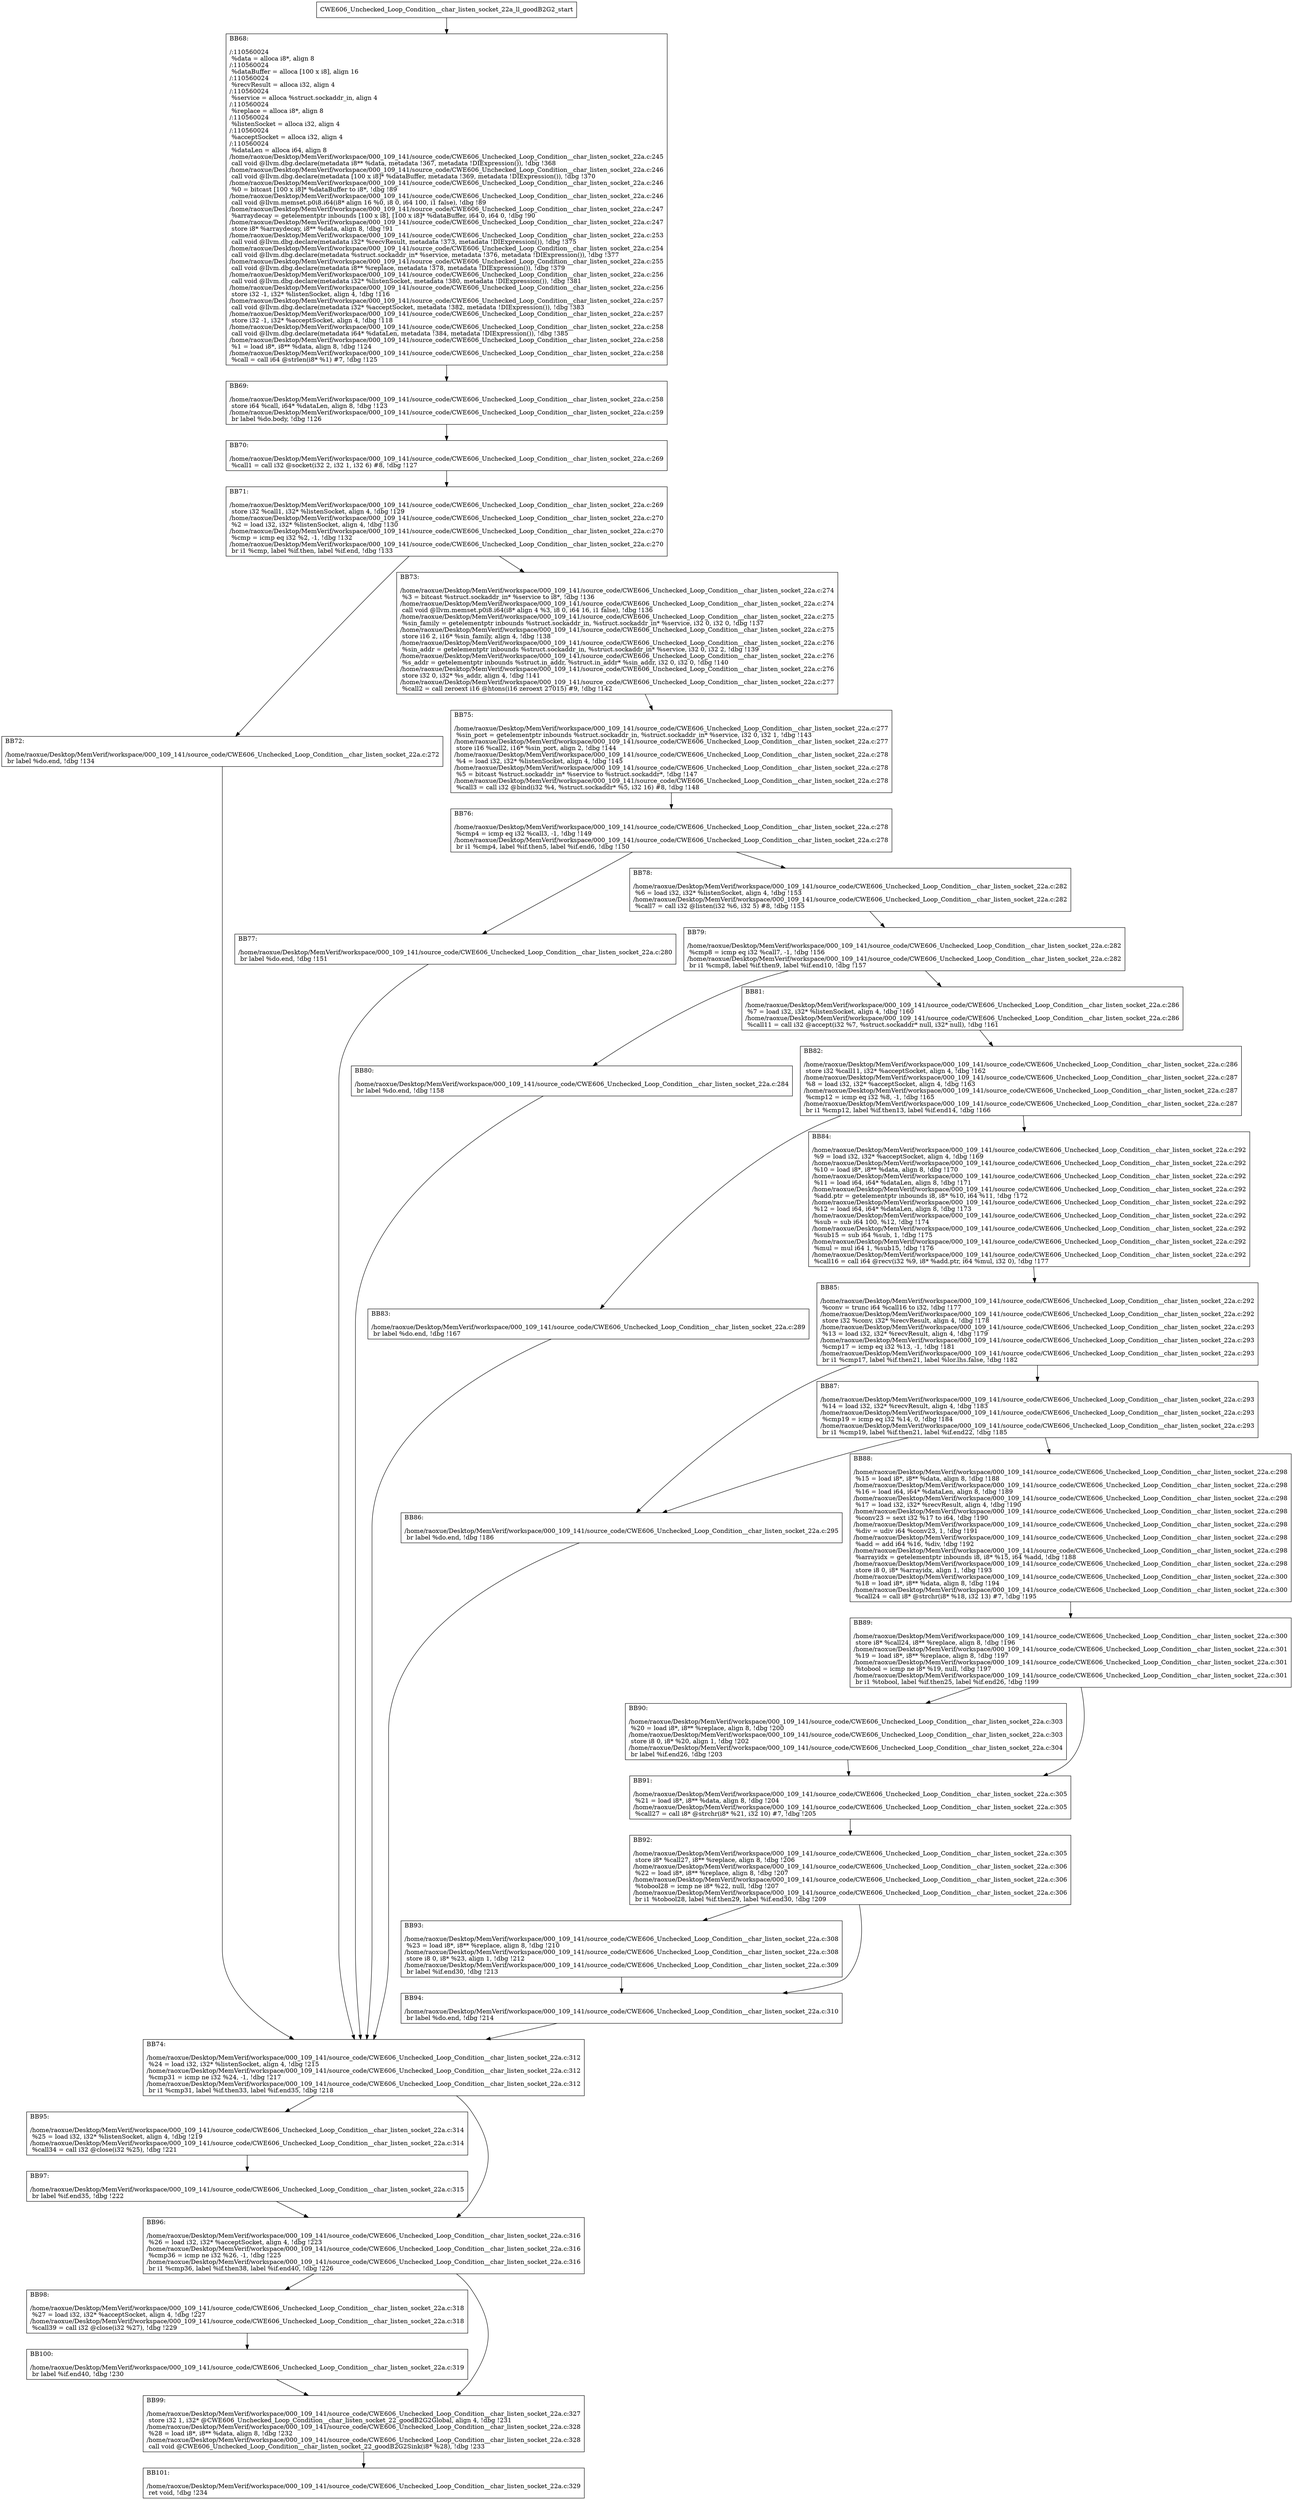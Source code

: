 digraph "CFG for'CWE606_Unchecked_Loop_Condition__char_listen_socket_22a_ll_goodB2G2' function" {
	BBCWE606_Unchecked_Loop_Condition__char_listen_socket_22a_ll_goodB2G2_start[shape=record,label="{CWE606_Unchecked_Loop_Condition__char_listen_socket_22a_ll_goodB2G2_start}"];
	BBCWE606_Unchecked_Loop_Condition__char_listen_socket_22a_ll_goodB2G2_start-> CWE606_Unchecked_Loop_Condition__char_listen_socket_22a_ll_goodB2G2BB68;
	CWE606_Unchecked_Loop_Condition__char_listen_socket_22a_ll_goodB2G2BB68 [shape=record, label="{BB68:\l\l/:110560024\l
  %data = alloca i8*, align 8\l
/:110560024\l
  %dataBuffer = alloca [100 x i8], align 16\l
/:110560024\l
  %recvResult = alloca i32, align 4\l
/:110560024\l
  %service = alloca %struct.sockaddr_in, align 4\l
/:110560024\l
  %replace = alloca i8*, align 8\l
/:110560024\l
  %listenSocket = alloca i32, align 4\l
/:110560024\l
  %acceptSocket = alloca i32, align 4\l
/:110560024\l
  %dataLen = alloca i64, align 8\l
/home/raoxue/Desktop/MemVerif/workspace/000_109_141/source_code/CWE606_Unchecked_Loop_Condition__char_listen_socket_22a.c:245\l
  call void @llvm.dbg.declare(metadata i8** %data, metadata !367, metadata !DIExpression()), !dbg !368\l
/home/raoxue/Desktop/MemVerif/workspace/000_109_141/source_code/CWE606_Unchecked_Loop_Condition__char_listen_socket_22a.c:246\l
  call void @llvm.dbg.declare(metadata [100 x i8]* %dataBuffer, metadata !369, metadata !DIExpression()), !dbg !370\l
/home/raoxue/Desktop/MemVerif/workspace/000_109_141/source_code/CWE606_Unchecked_Loop_Condition__char_listen_socket_22a.c:246\l
  %0 = bitcast [100 x i8]* %dataBuffer to i8*, !dbg !89\l
/home/raoxue/Desktop/MemVerif/workspace/000_109_141/source_code/CWE606_Unchecked_Loop_Condition__char_listen_socket_22a.c:246\l
  call void @llvm.memset.p0i8.i64(i8* align 16 %0, i8 0, i64 100, i1 false), !dbg !89\l
/home/raoxue/Desktop/MemVerif/workspace/000_109_141/source_code/CWE606_Unchecked_Loop_Condition__char_listen_socket_22a.c:247\l
  %arraydecay = getelementptr inbounds [100 x i8], [100 x i8]* %dataBuffer, i64 0, i64 0, !dbg !90\l
/home/raoxue/Desktop/MemVerif/workspace/000_109_141/source_code/CWE606_Unchecked_Loop_Condition__char_listen_socket_22a.c:247\l
  store i8* %arraydecay, i8** %data, align 8, !dbg !91\l
/home/raoxue/Desktop/MemVerif/workspace/000_109_141/source_code/CWE606_Unchecked_Loop_Condition__char_listen_socket_22a.c:253\l
  call void @llvm.dbg.declare(metadata i32* %recvResult, metadata !373, metadata !DIExpression()), !dbg !375\l
/home/raoxue/Desktop/MemVerif/workspace/000_109_141/source_code/CWE606_Unchecked_Loop_Condition__char_listen_socket_22a.c:254\l
  call void @llvm.dbg.declare(metadata %struct.sockaddr_in* %service, metadata !376, metadata !DIExpression()), !dbg !377\l
/home/raoxue/Desktop/MemVerif/workspace/000_109_141/source_code/CWE606_Unchecked_Loop_Condition__char_listen_socket_22a.c:255\l
  call void @llvm.dbg.declare(metadata i8** %replace, metadata !378, metadata !DIExpression()), !dbg !379\l
/home/raoxue/Desktop/MemVerif/workspace/000_109_141/source_code/CWE606_Unchecked_Loop_Condition__char_listen_socket_22a.c:256\l
  call void @llvm.dbg.declare(metadata i32* %listenSocket, metadata !380, metadata !DIExpression()), !dbg !381\l
/home/raoxue/Desktop/MemVerif/workspace/000_109_141/source_code/CWE606_Unchecked_Loop_Condition__char_listen_socket_22a.c:256\l
  store i32 -1, i32* %listenSocket, align 4, !dbg !116\l
/home/raoxue/Desktop/MemVerif/workspace/000_109_141/source_code/CWE606_Unchecked_Loop_Condition__char_listen_socket_22a.c:257\l
  call void @llvm.dbg.declare(metadata i32* %acceptSocket, metadata !382, metadata !DIExpression()), !dbg !383\l
/home/raoxue/Desktop/MemVerif/workspace/000_109_141/source_code/CWE606_Unchecked_Loop_Condition__char_listen_socket_22a.c:257\l
  store i32 -1, i32* %acceptSocket, align 4, !dbg !118\l
/home/raoxue/Desktop/MemVerif/workspace/000_109_141/source_code/CWE606_Unchecked_Loop_Condition__char_listen_socket_22a.c:258\l
  call void @llvm.dbg.declare(metadata i64* %dataLen, metadata !384, metadata !DIExpression()), !dbg !385\l
/home/raoxue/Desktop/MemVerif/workspace/000_109_141/source_code/CWE606_Unchecked_Loop_Condition__char_listen_socket_22a.c:258\l
  %1 = load i8*, i8** %data, align 8, !dbg !124\l
/home/raoxue/Desktop/MemVerif/workspace/000_109_141/source_code/CWE606_Unchecked_Loop_Condition__char_listen_socket_22a.c:258\l
  %call = call i64 @strlen(i8* %1) #7, !dbg !125\l
}"];
	CWE606_Unchecked_Loop_Condition__char_listen_socket_22a_ll_goodB2G2BB68-> CWE606_Unchecked_Loop_Condition__char_listen_socket_22a_ll_goodB2G2BB69;
	CWE606_Unchecked_Loop_Condition__char_listen_socket_22a_ll_goodB2G2BB69 [shape=record, label="{BB69:\l\l/home/raoxue/Desktop/MemVerif/workspace/000_109_141/source_code/CWE606_Unchecked_Loop_Condition__char_listen_socket_22a.c:258\l
  store i64 %call, i64* %dataLen, align 8, !dbg !123\l
/home/raoxue/Desktop/MemVerif/workspace/000_109_141/source_code/CWE606_Unchecked_Loop_Condition__char_listen_socket_22a.c:259\l
  br label %do.body, !dbg !126\l
}"];
	CWE606_Unchecked_Loop_Condition__char_listen_socket_22a_ll_goodB2G2BB69-> CWE606_Unchecked_Loop_Condition__char_listen_socket_22a_ll_goodB2G2BB70;
	CWE606_Unchecked_Loop_Condition__char_listen_socket_22a_ll_goodB2G2BB70 [shape=record, label="{BB70:\l\l/home/raoxue/Desktop/MemVerif/workspace/000_109_141/source_code/CWE606_Unchecked_Loop_Condition__char_listen_socket_22a.c:269\l
  %call1 = call i32 @socket(i32 2, i32 1, i32 6) #8, !dbg !127\l
}"];
	CWE606_Unchecked_Loop_Condition__char_listen_socket_22a_ll_goodB2G2BB70-> CWE606_Unchecked_Loop_Condition__char_listen_socket_22a_ll_goodB2G2BB71;
	CWE606_Unchecked_Loop_Condition__char_listen_socket_22a_ll_goodB2G2BB71 [shape=record, label="{BB71:\l\l/home/raoxue/Desktop/MemVerif/workspace/000_109_141/source_code/CWE606_Unchecked_Loop_Condition__char_listen_socket_22a.c:269\l
  store i32 %call1, i32* %listenSocket, align 4, !dbg !129\l
/home/raoxue/Desktop/MemVerif/workspace/000_109_141/source_code/CWE606_Unchecked_Loop_Condition__char_listen_socket_22a.c:270\l
  %2 = load i32, i32* %listenSocket, align 4, !dbg !130\l
/home/raoxue/Desktop/MemVerif/workspace/000_109_141/source_code/CWE606_Unchecked_Loop_Condition__char_listen_socket_22a.c:270\l
  %cmp = icmp eq i32 %2, -1, !dbg !132\l
/home/raoxue/Desktop/MemVerif/workspace/000_109_141/source_code/CWE606_Unchecked_Loop_Condition__char_listen_socket_22a.c:270\l
  br i1 %cmp, label %if.then, label %if.end, !dbg !133\l
}"];
	CWE606_Unchecked_Loop_Condition__char_listen_socket_22a_ll_goodB2G2BB71-> CWE606_Unchecked_Loop_Condition__char_listen_socket_22a_ll_goodB2G2BB72;
	CWE606_Unchecked_Loop_Condition__char_listen_socket_22a_ll_goodB2G2BB71-> CWE606_Unchecked_Loop_Condition__char_listen_socket_22a_ll_goodB2G2BB73;
	CWE606_Unchecked_Loop_Condition__char_listen_socket_22a_ll_goodB2G2BB72 [shape=record, label="{BB72:\l\l/home/raoxue/Desktop/MemVerif/workspace/000_109_141/source_code/CWE606_Unchecked_Loop_Condition__char_listen_socket_22a.c:272\l
  br label %do.end, !dbg !134\l
}"];
	CWE606_Unchecked_Loop_Condition__char_listen_socket_22a_ll_goodB2G2BB72-> CWE606_Unchecked_Loop_Condition__char_listen_socket_22a_ll_goodB2G2BB74;
	CWE606_Unchecked_Loop_Condition__char_listen_socket_22a_ll_goodB2G2BB73 [shape=record, label="{BB73:\l\l/home/raoxue/Desktop/MemVerif/workspace/000_109_141/source_code/CWE606_Unchecked_Loop_Condition__char_listen_socket_22a.c:274\l
  %3 = bitcast %struct.sockaddr_in* %service to i8*, !dbg !136\l
/home/raoxue/Desktop/MemVerif/workspace/000_109_141/source_code/CWE606_Unchecked_Loop_Condition__char_listen_socket_22a.c:274\l
  call void @llvm.memset.p0i8.i64(i8* align 4 %3, i8 0, i64 16, i1 false), !dbg !136\l
/home/raoxue/Desktop/MemVerif/workspace/000_109_141/source_code/CWE606_Unchecked_Loop_Condition__char_listen_socket_22a.c:275\l
  %sin_family = getelementptr inbounds %struct.sockaddr_in, %struct.sockaddr_in* %service, i32 0, i32 0, !dbg !137\l
/home/raoxue/Desktop/MemVerif/workspace/000_109_141/source_code/CWE606_Unchecked_Loop_Condition__char_listen_socket_22a.c:275\l
  store i16 2, i16* %sin_family, align 4, !dbg !138\l
/home/raoxue/Desktop/MemVerif/workspace/000_109_141/source_code/CWE606_Unchecked_Loop_Condition__char_listen_socket_22a.c:276\l
  %sin_addr = getelementptr inbounds %struct.sockaddr_in, %struct.sockaddr_in* %service, i32 0, i32 2, !dbg !139\l
/home/raoxue/Desktop/MemVerif/workspace/000_109_141/source_code/CWE606_Unchecked_Loop_Condition__char_listen_socket_22a.c:276\l
  %s_addr = getelementptr inbounds %struct.in_addr, %struct.in_addr* %sin_addr, i32 0, i32 0, !dbg !140\l
/home/raoxue/Desktop/MemVerif/workspace/000_109_141/source_code/CWE606_Unchecked_Loop_Condition__char_listen_socket_22a.c:276\l
  store i32 0, i32* %s_addr, align 4, !dbg !141\l
/home/raoxue/Desktop/MemVerif/workspace/000_109_141/source_code/CWE606_Unchecked_Loop_Condition__char_listen_socket_22a.c:277\l
  %call2 = call zeroext i16 @htons(i16 zeroext 27015) #9, !dbg !142\l
}"];
	CWE606_Unchecked_Loop_Condition__char_listen_socket_22a_ll_goodB2G2BB73-> CWE606_Unchecked_Loop_Condition__char_listen_socket_22a_ll_goodB2G2BB75;
	CWE606_Unchecked_Loop_Condition__char_listen_socket_22a_ll_goodB2G2BB75 [shape=record, label="{BB75:\l\l/home/raoxue/Desktop/MemVerif/workspace/000_109_141/source_code/CWE606_Unchecked_Loop_Condition__char_listen_socket_22a.c:277\l
  %sin_port = getelementptr inbounds %struct.sockaddr_in, %struct.sockaddr_in* %service, i32 0, i32 1, !dbg !143\l
/home/raoxue/Desktop/MemVerif/workspace/000_109_141/source_code/CWE606_Unchecked_Loop_Condition__char_listen_socket_22a.c:277\l
  store i16 %call2, i16* %sin_port, align 2, !dbg !144\l
/home/raoxue/Desktop/MemVerif/workspace/000_109_141/source_code/CWE606_Unchecked_Loop_Condition__char_listen_socket_22a.c:278\l
  %4 = load i32, i32* %listenSocket, align 4, !dbg !145\l
/home/raoxue/Desktop/MemVerif/workspace/000_109_141/source_code/CWE606_Unchecked_Loop_Condition__char_listen_socket_22a.c:278\l
  %5 = bitcast %struct.sockaddr_in* %service to %struct.sockaddr*, !dbg !147\l
/home/raoxue/Desktop/MemVerif/workspace/000_109_141/source_code/CWE606_Unchecked_Loop_Condition__char_listen_socket_22a.c:278\l
  %call3 = call i32 @bind(i32 %4, %struct.sockaddr* %5, i32 16) #8, !dbg !148\l
}"];
	CWE606_Unchecked_Loop_Condition__char_listen_socket_22a_ll_goodB2G2BB75-> CWE606_Unchecked_Loop_Condition__char_listen_socket_22a_ll_goodB2G2BB76;
	CWE606_Unchecked_Loop_Condition__char_listen_socket_22a_ll_goodB2G2BB76 [shape=record, label="{BB76:\l\l/home/raoxue/Desktop/MemVerif/workspace/000_109_141/source_code/CWE606_Unchecked_Loop_Condition__char_listen_socket_22a.c:278\l
  %cmp4 = icmp eq i32 %call3, -1, !dbg !149\l
/home/raoxue/Desktop/MemVerif/workspace/000_109_141/source_code/CWE606_Unchecked_Loop_Condition__char_listen_socket_22a.c:278\l
  br i1 %cmp4, label %if.then5, label %if.end6, !dbg !150\l
}"];
	CWE606_Unchecked_Loop_Condition__char_listen_socket_22a_ll_goodB2G2BB76-> CWE606_Unchecked_Loop_Condition__char_listen_socket_22a_ll_goodB2G2BB77;
	CWE606_Unchecked_Loop_Condition__char_listen_socket_22a_ll_goodB2G2BB76-> CWE606_Unchecked_Loop_Condition__char_listen_socket_22a_ll_goodB2G2BB78;
	CWE606_Unchecked_Loop_Condition__char_listen_socket_22a_ll_goodB2G2BB77 [shape=record, label="{BB77:\l\l/home/raoxue/Desktop/MemVerif/workspace/000_109_141/source_code/CWE606_Unchecked_Loop_Condition__char_listen_socket_22a.c:280\l
  br label %do.end, !dbg !151\l
}"];
	CWE606_Unchecked_Loop_Condition__char_listen_socket_22a_ll_goodB2G2BB77-> CWE606_Unchecked_Loop_Condition__char_listen_socket_22a_ll_goodB2G2BB74;
	CWE606_Unchecked_Loop_Condition__char_listen_socket_22a_ll_goodB2G2BB78 [shape=record, label="{BB78:\l\l/home/raoxue/Desktop/MemVerif/workspace/000_109_141/source_code/CWE606_Unchecked_Loop_Condition__char_listen_socket_22a.c:282\l
  %6 = load i32, i32* %listenSocket, align 4, !dbg !153\l
/home/raoxue/Desktop/MemVerif/workspace/000_109_141/source_code/CWE606_Unchecked_Loop_Condition__char_listen_socket_22a.c:282\l
  %call7 = call i32 @listen(i32 %6, i32 5) #8, !dbg !155\l
}"];
	CWE606_Unchecked_Loop_Condition__char_listen_socket_22a_ll_goodB2G2BB78-> CWE606_Unchecked_Loop_Condition__char_listen_socket_22a_ll_goodB2G2BB79;
	CWE606_Unchecked_Loop_Condition__char_listen_socket_22a_ll_goodB2G2BB79 [shape=record, label="{BB79:\l\l/home/raoxue/Desktop/MemVerif/workspace/000_109_141/source_code/CWE606_Unchecked_Loop_Condition__char_listen_socket_22a.c:282\l
  %cmp8 = icmp eq i32 %call7, -1, !dbg !156\l
/home/raoxue/Desktop/MemVerif/workspace/000_109_141/source_code/CWE606_Unchecked_Loop_Condition__char_listen_socket_22a.c:282\l
  br i1 %cmp8, label %if.then9, label %if.end10, !dbg !157\l
}"];
	CWE606_Unchecked_Loop_Condition__char_listen_socket_22a_ll_goodB2G2BB79-> CWE606_Unchecked_Loop_Condition__char_listen_socket_22a_ll_goodB2G2BB80;
	CWE606_Unchecked_Loop_Condition__char_listen_socket_22a_ll_goodB2G2BB79-> CWE606_Unchecked_Loop_Condition__char_listen_socket_22a_ll_goodB2G2BB81;
	CWE606_Unchecked_Loop_Condition__char_listen_socket_22a_ll_goodB2G2BB80 [shape=record, label="{BB80:\l\l/home/raoxue/Desktop/MemVerif/workspace/000_109_141/source_code/CWE606_Unchecked_Loop_Condition__char_listen_socket_22a.c:284\l
  br label %do.end, !dbg !158\l
}"];
	CWE606_Unchecked_Loop_Condition__char_listen_socket_22a_ll_goodB2G2BB80-> CWE606_Unchecked_Loop_Condition__char_listen_socket_22a_ll_goodB2G2BB74;
	CWE606_Unchecked_Loop_Condition__char_listen_socket_22a_ll_goodB2G2BB81 [shape=record, label="{BB81:\l\l/home/raoxue/Desktop/MemVerif/workspace/000_109_141/source_code/CWE606_Unchecked_Loop_Condition__char_listen_socket_22a.c:286\l
  %7 = load i32, i32* %listenSocket, align 4, !dbg !160\l
/home/raoxue/Desktop/MemVerif/workspace/000_109_141/source_code/CWE606_Unchecked_Loop_Condition__char_listen_socket_22a.c:286\l
  %call11 = call i32 @accept(i32 %7, %struct.sockaddr* null, i32* null), !dbg !161\l
}"];
	CWE606_Unchecked_Loop_Condition__char_listen_socket_22a_ll_goodB2G2BB81-> CWE606_Unchecked_Loop_Condition__char_listen_socket_22a_ll_goodB2G2BB82;
	CWE606_Unchecked_Loop_Condition__char_listen_socket_22a_ll_goodB2G2BB82 [shape=record, label="{BB82:\l\l/home/raoxue/Desktop/MemVerif/workspace/000_109_141/source_code/CWE606_Unchecked_Loop_Condition__char_listen_socket_22a.c:286\l
  store i32 %call11, i32* %acceptSocket, align 4, !dbg !162\l
/home/raoxue/Desktop/MemVerif/workspace/000_109_141/source_code/CWE606_Unchecked_Loop_Condition__char_listen_socket_22a.c:287\l
  %8 = load i32, i32* %acceptSocket, align 4, !dbg !163\l
/home/raoxue/Desktop/MemVerif/workspace/000_109_141/source_code/CWE606_Unchecked_Loop_Condition__char_listen_socket_22a.c:287\l
  %cmp12 = icmp eq i32 %8, -1, !dbg !165\l
/home/raoxue/Desktop/MemVerif/workspace/000_109_141/source_code/CWE606_Unchecked_Loop_Condition__char_listen_socket_22a.c:287\l
  br i1 %cmp12, label %if.then13, label %if.end14, !dbg !166\l
}"];
	CWE606_Unchecked_Loop_Condition__char_listen_socket_22a_ll_goodB2G2BB82-> CWE606_Unchecked_Loop_Condition__char_listen_socket_22a_ll_goodB2G2BB83;
	CWE606_Unchecked_Loop_Condition__char_listen_socket_22a_ll_goodB2G2BB82-> CWE606_Unchecked_Loop_Condition__char_listen_socket_22a_ll_goodB2G2BB84;
	CWE606_Unchecked_Loop_Condition__char_listen_socket_22a_ll_goodB2G2BB83 [shape=record, label="{BB83:\l\l/home/raoxue/Desktop/MemVerif/workspace/000_109_141/source_code/CWE606_Unchecked_Loop_Condition__char_listen_socket_22a.c:289\l
  br label %do.end, !dbg !167\l
}"];
	CWE606_Unchecked_Loop_Condition__char_listen_socket_22a_ll_goodB2G2BB83-> CWE606_Unchecked_Loop_Condition__char_listen_socket_22a_ll_goodB2G2BB74;
	CWE606_Unchecked_Loop_Condition__char_listen_socket_22a_ll_goodB2G2BB84 [shape=record, label="{BB84:\l\l/home/raoxue/Desktop/MemVerif/workspace/000_109_141/source_code/CWE606_Unchecked_Loop_Condition__char_listen_socket_22a.c:292\l
  %9 = load i32, i32* %acceptSocket, align 4, !dbg !169\l
/home/raoxue/Desktop/MemVerif/workspace/000_109_141/source_code/CWE606_Unchecked_Loop_Condition__char_listen_socket_22a.c:292\l
  %10 = load i8*, i8** %data, align 8, !dbg !170\l
/home/raoxue/Desktop/MemVerif/workspace/000_109_141/source_code/CWE606_Unchecked_Loop_Condition__char_listen_socket_22a.c:292\l
  %11 = load i64, i64* %dataLen, align 8, !dbg !171\l
/home/raoxue/Desktop/MemVerif/workspace/000_109_141/source_code/CWE606_Unchecked_Loop_Condition__char_listen_socket_22a.c:292\l
  %add.ptr = getelementptr inbounds i8, i8* %10, i64 %11, !dbg !172\l
/home/raoxue/Desktop/MemVerif/workspace/000_109_141/source_code/CWE606_Unchecked_Loop_Condition__char_listen_socket_22a.c:292\l
  %12 = load i64, i64* %dataLen, align 8, !dbg !173\l
/home/raoxue/Desktop/MemVerif/workspace/000_109_141/source_code/CWE606_Unchecked_Loop_Condition__char_listen_socket_22a.c:292\l
  %sub = sub i64 100, %12, !dbg !174\l
/home/raoxue/Desktop/MemVerif/workspace/000_109_141/source_code/CWE606_Unchecked_Loop_Condition__char_listen_socket_22a.c:292\l
  %sub15 = sub i64 %sub, 1, !dbg !175\l
/home/raoxue/Desktop/MemVerif/workspace/000_109_141/source_code/CWE606_Unchecked_Loop_Condition__char_listen_socket_22a.c:292\l
  %mul = mul i64 1, %sub15, !dbg !176\l
/home/raoxue/Desktop/MemVerif/workspace/000_109_141/source_code/CWE606_Unchecked_Loop_Condition__char_listen_socket_22a.c:292\l
  %call16 = call i64 @recv(i32 %9, i8* %add.ptr, i64 %mul, i32 0), !dbg !177\l
}"];
	CWE606_Unchecked_Loop_Condition__char_listen_socket_22a_ll_goodB2G2BB84-> CWE606_Unchecked_Loop_Condition__char_listen_socket_22a_ll_goodB2G2BB85;
	CWE606_Unchecked_Loop_Condition__char_listen_socket_22a_ll_goodB2G2BB85 [shape=record, label="{BB85:\l\l/home/raoxue/Desktop/MemVerif/workspace/000_109_141/source_code/CWE606_Unchecked_Loop_Condition__char_listen_socket_22a.c:292\l
  %conv = trunc i64 %call16 to i32, !dbg !177\l
/home/raoxue/Desktop/MemVerif/workspace/000_109_141/source_code/CWE606_Unchecked_Loop_Condition__char_listen_socket_22a.c:292\l
  store i32 %conv, i32* %recvResult, align 4, !dbg !178\l
/home/raoxue/Desktop/MemVerif/workspace/000_109_141/source_code/CWE606_Unchecked_Loop_Condition__char_listen_socket_22a.c:293\l
  %13 = load i32, i32* %recvResult, align 4, !dbg !179\l
/home/raoxue/Desktop/MemVerif/workspace/000_109_141/source_code/CWE606_Unchecked_Loop_Condition__char_listen_socket_22a.c:293\l
  %cmp17 = icmp eq i32 %13, -1, !dbg !181\l
/home/raoxue/Desktop/MemVerif/workspace/000_109_141/source_code/CWE606_Unchecked_Loop_Condition__char_listen_socket_22a.c:293\l
  br i1 %cmp17, label %if.then21, label %lor.lhs.false, !dbg !182\l
}"];
	CWE606_Unchecked_Loop_Condition__char_listen_socket_22a_ll_goodB2G2BB85-> CWE606_Unchecked_Loop_Condition__char_listen_socket_22a_ll_goodB2G2BB86;
	CWE606_Unchecked_Loop_Condition__char_listen_socket_22a_ll_goodB2G2BB85-> CWE606_Unchecked_Loop_Condition__char_listen_socket_22a_ll_goodB2G2BB87;
	CWE606_Unchecked_Loop_Condition__char_listen_socket_22a_ll_goodB2G2BB87 [shape=record, label="{BB87:\l\l/home/raoxue/Desktop/MemVerif/workspace/000_109_141/source_code/CWE606_Unchecked_Loop_Condition__char_listen_socket_22a.c:293\l
  %14 = load i32, i32* %recvResult, align 4, !dbg !183\l
/home/raoxue/Desktop/MemVerif/workspace/000_109_141/source_code/CWE606_Unchecked_Loop_Condition__char_listen_socket_22a.c:293\l
  %cmp19 = icmp eq i32 %14, 0, !dbg !184\l
/home/raoxue/Desktop/MemVerif/workspace/000_109_141/source_code/CWE606_Unchecked_Loop_Condition__char_listen_socket_22a.c:293\l
  br i1 %cmp19, label %if.then21, label %if.end22, !dbg !185\l
}"];
	CWE606_Unchecked_Loop_Condition__char_listen_socket_22a_ll_goodB2G2BB87-> CWE606_Unchecked_Loop_Condition__char_listen_socket_22a_ll_goodB2G2BB86;
	CWE606_Unchecked_Loop_Condition__char_listen_socket_22a_ll_goodB2G2BB87-> CWE606_Unchecked_Loop_Condition__char_listen_socket_22a_ll_goodB2G2BB88;
	CWE606_Unchecked_Loop_Condition__char_listen_socket_22a_ll_goodB2G2BB86 [shape=record, label="{BB86:\l\l/home/raoxue/Desktop/MemVerif/workspace/000_109_141/source_code/CWE606_Unchecked_Loop_Condition__char_listen_socket_22a.c:295\l
  br label %do.end, !dbg !186\l
}"];
	CWE606_Unchecked_Loop_Condition__char_listen_socket_22a_ll_goodB2G2BB86-> CWE606_Unchecked_Loop_Condition__char_listen_socket_22a_ll_goodB2G2BB74;
	CWE606_Unchecked_Loop_Condition__char_listen_socket_22a_ll_goodB2G2BB88 [shape=record, label="{BB88:\l\l/home/raoxue/Desktop/MemVerif/workspace/000_109_141/source_code/CWE606_Unchecked_Loop_Condition__char_listen_socket_22a.c:298\l
  %15 = load i8*, i8** %data, align 8, !dbg !188\l
/home/raoxue/Desktop/MemVerif/workspace/000_109_141/source_code/CWE606_Unchecked_Loop_Condition__char_listen_socket_22a.c:298\l
  %16 = load i64, i64* %dataLen, align 8, !dbg !189\l
/home/raoxue/Desktop/MemVerif/workspace/000_109_141/source_code/CWE606_Unchecked_Loop_Condition__char_listen_socket_22a.c:298\l
  %17 = load i32, i32* %recvResult, align 4, !dbg !190\l
/home/raoxue/Desktop/MemVerif/workspace/000_109_141/source_code/CWE606_Unchecked_Loop_Condition__char_listen_socket_22a.c:298\l
  %conv23 = sext i32 %17 to i64, !dbg !190\l
/home/raoxue/Desktop/MemVerif/workspace/000_109_141/source_code/CWE606_Unchecked_Loop_Condition__char_listen_socket_22a.c:298\l
  %div = udiv i64 %conv23, 1, !dbg !191\l
/home/raoxue/Desktop/MemVerif/workspace/000_109_141/source_code/CWE606_Unchecked_Loop_Condition__char_listen_socket_22a.c:298\l
  %add = add i64 %16, %div, !dbg !192\l
/home/raoxue/Desktop/MemVerif/workspace/000_109_141/source_code/CWE606_Unchecked_Loop_Condition__char_listen_socket_22a.c:298\l
  %arrayidx = getelementptr inbounds i8, i8* %15, i64 %add, !dbg !188\l
/home/raoxue/Desktop/MemVerif/workspace/000_109_141/source_code/CWE606_Unchecked_Loop_Condition__char_listen_socket_22a.c:298\l
  store i8 0, i8* %arrayidx, align 1, !dbg !193\l
/home/raoxue/Desktop/MemVerif/workspace/000_109_141/source_code/CWE606_Unchecked_Loop_Condition__char_listen_socket_22a.c:300\l
  %18 = load i8*, i8** %data, align 8, !dbg !194\l
/home/raoxue/Desktop/MemVerif/workspace/000_109_141/source_code/CWE606_Unchecked_Loop_Condition__char_listen_socket_22a.c:300\l
  %call24 = call i8* @strchr(i8* %18, i32 13) #7, !dbg !195\l
}"];
	CWE606_Unchecked_Loop_Condition__char_listen_socket_22a_ll_goodB2G2BB88-> CWE606_Unchecked_Loop_Condition__char_listen_socket_22a_ll_goodB2G2BB89;
	CWE606_Unchecked_Loop_Condition__char_listen_socket_22a_ll_goodB2G2BB89 [shape=record, label="{BB89:\l\l/home/raoxue/Desktop/MemVerif/workspace/000_109_141/source_code/CWE606_Unchecked_Loop_Condition__char_listen_socket_22a.c:300\l
  store i8* %call24, i8** %replace, align 8, !dbg !196\l
/home/raoxue/Desktop/MemVerif/workspace/000_109_141/source_code/CWE606_Unchecked_Loop_Condition__char_listen_socket_22a.c:301\l
  %19 = load i8*, i8** %replace, align 8, !dbg !197\l
/home/raoxue/Desktop/MemVerif/workspace/000_109_141/source_code/CWE606_Unchecked_Loop_Condition__char_listen_socket_22a.c:301\l
  %tobool = icmp ne i8* %19, null, !dbg !197\l
/home/raoxue/Desktop/MemVerif/workspace/000_109_141/source_code/CWE606_Unchecked_Loop_Condition__char_listen_socket_22a.c:301\l
  br i1 %tobool, label %if.then25, label %if.end26, !dbg !199\l
}"];
	CWE606_Unchecked_Loop_Condition__char_listen_socket_22a_ll_goodB2G2BB89-> CWE606_Unchecked_Loop_Condition__char_listen_socket_22a_ll_goodB2G2BB90;
	CWE606_Unchecked_Loop_Condition__char_listen_socket_22a_ll_goodB2G2BB89-> CWE606_Unchecked_Loop_Condition__char_listen_socket_22a_ll_goodB2G2BB91;
	CWE606_Unchecked_Loop_Condition__char_listen_socket_22a_ll_goodB2G2BB90 [shape=record, label="{BB90:\l\l/home/raoxue/Desktop/MemVerif/workspace/000_109_141/source_code/CWE606_Unchecked_Loop_Condition__char_listen_socket_22a.c:303\l
  %20 = load i8*, i8** %replace, align 8, !dbg !200\l
/home/raoxue/Desktop/MemVerif/workspace/000_109_141/source_code/CWE606_Unchecked_Loop_Condition__char_listen_socket_22a.c:303\l
  store i8 0, i8* %20, align 1, !dbg !202\l
/home/raoxue/Desktop/MemVerif/workspace/000_109_141/source_code/CWE606_Unchecked_Loop_Condition__char_listen_socket_22a.c:304\l
  br label %if.end26, !dbg !203\l
}"];
	CWE606_Unchecked_Loop_Condition__char_listen_socket_22a_ll_goodB2G2BB90-> CWE606_Unchecked_Loop_Condition__char_listen_socket_22a_ll_goodB2G2BB91;
	CWE606_Unchecked_Loop_Condition__char_listen_socket_22a_ll_goodB2G2BB91 [shape=record, label="{BB91:\l\l/home/raoxue/Desktop/MemVerif/workspace/000_109_141/source_code/CWE606_Unchecked_Loop_Condition__char_listen_socket_22a.c:305\l
  %21 = load i8*, i8** %data, align 8, !dbg !204\l
/home/raoxue/Desktop/MemVerif/workspace/000_109_141/source_code/CWE606_Unchecked_Loop_Condition__char_listen_socket_22a.c:305\l
  %call27 = call i8* @strchr(i8* %21, i32 10) #7, !dbg !205\l
}"];
	CWE606_Unchecked_Loop_Condition__char_listen_socket_22a_ll_goodB2G2BB91-> CWE606_Unchecked_Loop_Condition__char_listen_socket_22a_ll_goodB2G2BB92;
	CWE606_Unchecked_Loop_Condition__char_listen_socket_22a_ll_goodB2G2BB92 [shape=record, label="{BB92:\l\l/home/raoxue/Desktop/MemVerif/workspace/000_109_141/source_code/CWE606_Unchecked_Loop_Condition__char_listen_socket_22a.c:305\l
  store i8* %call27, i8** %replace, align 8, !dbg !206\l
/home/raoxue/Desktop/MemVerif/workspace/000_109_141/source_code/CWE606_Unchecked_Loop_Condition__char_listen_socket_22a.c:306\l
  %22 = load i8*, i8** %replace, align 8, !dbg !207\l
/home/raoxue/Desktop/MemVerif/workspace/000_109_141/source_code/CWE606_Unchecked_Loop_Condition__char_listen_socket_22a.c:306\l
  %tobool28 = icmp ne i8* %22, null, !dbg !207\l
/home/raoxue/Desktop/MemVerif/workspace/000_109_141/source_code/CWE606_Unchecked_Loop_Condition__char_listen_socket_22a.c:306\l
  br i1 %tobool28, label %if.then29, label %if.end30, !dbg !209\l
}"];
	CWE606_Unchecked_Loop_Condition__char_listen_socket_22a_ll_goodB2G2BB92-> CWE606_Unchecked_Loop_Condition__char_listen_socket_22a_ll_goodB2G2BB93;
	CWE606_Unchecked_Loop_Condition__char_listen_socket_22a_ll_goodB2G2BB92-> CWE606_Unchecked_Loop_Condition__char_listen_socket_22a_ll_goodB2G2BB94;
	CWE606_Unchecked_Loop_Condition__char_listen_socket_22a_ll_goodB2G2BB93 [shape=record, label="{BB93:\l\l/home/raoxue/Desktop/MemVerif/workspace/000_109_141/source_code/CWE606_Unchecked_Loop_Condition__char_listen_socket_22a.c:308\l
  %23 = load i8*, i8** %replace, align 8, !dbg !210\l
/home/raoxue/Desktop/MemVerif/workspace/000_109_141/source_code/CWE606_Unchecked_Loop_Condition__char_listen_socket_22a.c:308\l
  store i8 0, i8* %23, align 1, !dbg !212\l
/home/raoxue/Desktop/MemVerif/workspace/000_109_141/source_code/CWE606_Unchecked_Loop_Condition__char_listen_socket_22a.c:309\l
  br label %if.end30, !dbg !213\l
}"];
	CWE606_Unchecked_Loop_Condition__char_listen_socket_22a_ll_goodB2G2BB93-> CWE606_Unchecked_Loop_Condition__char_listen_socket_22a_ll_goodB2G2BB94;
	CWE606_Unchecked_Loop_Condition__char_listen_socket_22a_ll_goodB2G2BB94 [shape=record, label="{BB94:\l\l/home/raoxue/Desktop/MemVerif/workspace/000_109_141/source_code/CWE606_Unchecked_Loop_Condition__char_listen_socket_22a.c:310\l
  br label %do.end, !dbg !214\l
}"];
	CWE606_Unchecked_Loop_Condition__char_listen_socket_22a_ll_goodB2G2BB94-> CWE606_Unchecked_Loop_Condition__char_listen_socket_22a_ll_goodB2G2BB74;
	CWE606_Unchecked_Loop_Condition__char_listen_socket_22a_ll_goodB2G2BB74 [shape=record, label="{BB74:\l\l/home/raoxue/Desktop/MemVerif/workspace/000_109_141/source_code/CWE606_Unchecked_Loop_Condition__char_listen_socket_22a.c:312\l
  %24 = load i32, i32* %listenSocket, align 4, !dbg !215\l
/home/raoxue/Desktop/MemVerif/workspace/000_109_141/source_code/CWE606_Unchecked_Loop_Condition__char_listen_socket_22a.c:312\l
  %cmp31 = icmp ne i32 %24, -1, !dbg !217\l
/home/raoxue/Desktop/MemVerif/workspace/000_109_141/source_code/CWE606_Unchecked_Loop_Condition__char_listen_socket_22a.c:312\l
  br i1 %cmp31, label %if.then33, label %if.end35, !dbg !218\l
}"];
	CWE606_Unchecked_Loop_Condition__char_listen_socket_22a_ll_goodB2G2BB74-> CWE606_Unchecked_Loop_Condition__char_listen_socket_22a_ll_goodB2G2BB95;
	CWE606_Unchecked_Loop_Condition__char_listen_socket_22a_ll_goodB2G2BB74-> CWE606_Unchecked_Loop_Condition__char_listen_socket_22a_ll_goodB2G2BB96;
	CWE606_Unchecked_Loop_Condition__char_listen_socket_22a_ll_goodB2G2BB95 [shape=record, label="{BB95:\l\l/home/raoxue/Desktop/MemVerif/workspace/000_109_141/source_code/CWE606_Unchecked_Loop_Condition__char_listen_socket_22a.c:314\l
  %25 = load i32, i32* %listenSocket, align 4, !dbg !219\l
/home/raoxue/Desktop/MemVerif/workspace/000_109_141/source_code/CWE606_Unchecked_Loop_Condition__char_listen_socket_22a.c:314\l
  %call34 = call i32 @close(i32 %25), !dbg !221\l
}"];
	CWE606_Unchecked_Loop_Condition__char_listen_socket_22a_ll_goodB2G2BB95-> CWE606_Unchecked_Loop_Condition__char_listen_socket_22a_ll_goodB2G2BB97;
	CWE606_Unchecked_Loop_Condition__char_listen_socket_22a_ll_goodB2G2BB97 [shape=record, label="{BB97:\l\l/home/raoxue/Desktop/MemVerif/workspace/000_109_141/source_code/CWE606_Unchecked_Loop_Condition__char_listen_socket_22a.c:315\l
  br label %if.end35, !dbg !222\l
}"];
	CWE606_Unchecked_Loop_Condition__char_listen_socket_22a_ll_goodB2G2BB97-> CWE606_Unchecked_Loop_Condition__char_listen_socket_22a_ll_goodB2G2BB96;
	CWE606_Unchecked_Loop_Condition__char_listen_socket_22a_ll_goodB2G2BB96 [shape=record, label="{BB96:\l\l/home/raoxue/Desktop/MemVerif/workspace/000_109_141/source_code/CWE606_Unchecked_Loop_Condition__char_listen_socket_22a.c:316\l
  %26 = load i32, i32* %acceptSocket, align 4, !dbg !223\l
/home/raoxue/Desktop/MemVerif/workspace/000_109_141/source_code/CWE606_Unchecked_Loop_Condition__char_listen_socket_22a.c:316\l
  %cmp36 = icmp ne i32 %26, -1, !dbg !225\l
/home/raoxue/Desktop/MemVerif/workspace/000_109_141/source_code/CWE606_Unchecked_Loop_Condition__char_listen_socket_22a.c:316\l
  br i1 %cmp36, label %if.then38, label %if.end40, !dbg !226\l
}"];
	CWE606_Unchecked_Loop_Condition__char_listen_socket_22a_ll_goodB2G2BB96-> CWE606_Unchecked_Loop_Condition__char_listen_socket_22a_ll_goodB2G2BB98;
	CWE606_Unchecked_Loop_Condition__char_listen_socket_22a_ll_goodB2G2BB96-> CWE606_Unchecked_Loop_Condition__char_listen_socket_22a_ll_goodB2G2BB99;
	CWE606_Unchecked_Loop_Condition__char_listen_socket_22a_ll_goodB2G2BB98 [shape=record, label="{BB98:\l\l/home/raoxue/Desktop/MemVerif/workspace/000_109_141/source_code/CWE606_Unchecked_Loop_Condition__char_listen_socket_22a.c:318\l
  %27 = load i32, i32* %acceptSocket, align 4, !dbg !227\l
/home/raoxue/Desktop/MemVerif/workspace/000_109_141/source_code/CWE606_Unchecked_Loop_Condition__char_listen_socket_22a.c:318\l
  %call39 = call i32 @close(i32 %27), !dbg !229\l
}"];
	CWE606_Unchecked_Loop_Condition__char_listen_socket_22a_ll_goodB2G2BB98-> CWE606_Unchecked_Loop_Condition__char_listen_socket_22a_ll_goodB2G2BB100;
	CWE606_Unchecked_Loop_Condition__char_listen_socket_22a_ll_goodB2G2BB100 [shape=record, label="{BB100:\l\l/home/raoxue/Desktop/MemVerif/workspace/000_109_141/source_code/CWE606_Unchecked_Loop_Condition__char_listen_socket_22a.c:319\l
  br label %if.end40, !dbg !230\l
}"];
	CWE606_Unchecked_Loop_Condition__char_listen_socket_22a_ll_goodB2G2BB100-> CWE606_Unchecked_Loop_Condition__char_listen_socket_22a_ll_goodB2G2BB99;
	CWE606_Unchecked_Loop_Condition__char_listen_socket_22a_ll_goodB2G2BB99 [shape=record, label="{BB99:\l\l/home/raoxue/Desktop/MemVerif/workspace/000_109_141/source_code/CWE606_Unchecked_Loop_Condition__char_listen_socket_22a.c:327\l
  store i32 1, i32* @CWE606_Unchecked_Loop_Condition__char_listen_socket_22_goodB2G2Global, align 4, !dbg !231\l
/home/raoxue/Desktop/MemVerif/workspace/000_109_141/source_code/CWE606_Unchecked_Loop_Condition__char_listen_socket_22a.c:328\l
  %28 = load i8*, i8** %data, align 8, !dbg !232\l
/home/raoxue/Desktop/MemVerif/workspace/000_109_141/source_code/CWE606_Unchecked_Loop_Condition__char_listen_socket_22a.c:328\l
  call void @CWE606_Unchecked_Loop_Condition__char_listen_socket_22_goodB2G2Sink(i8* %28), !dbg !233\l
}"];
	CWE606_Unchecked_Loop_Condition__char_listen_socket_22a_ll_goodB2G2BB99-> CWE606_Unchecked_Loop_Condition__char_listen_socket_22a_ll_goodB2G2BB101;
	CWE606_Unchecked_Loop_Condition__char_listen_socket_22a_ll_goodB2G2BB101 [shape=record, label="{BB101:\l\l/home/raoxue/Desktop/MemVerif/workspace/000_109_141/source_code/CWE606_Unchecked_Loop_Condition__char_listen_socket_22a.c:329\l
  ret void, !dbg !234\l
}"];
}
